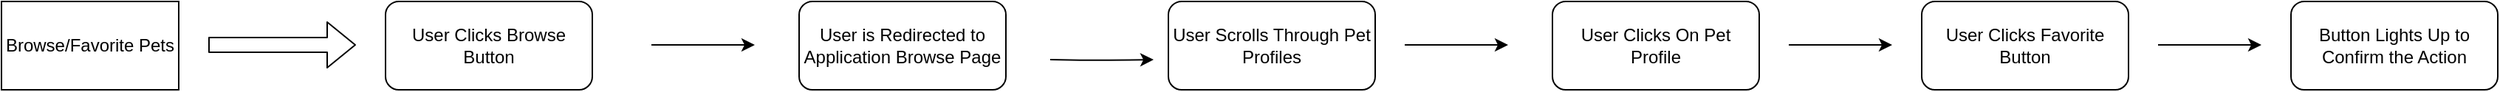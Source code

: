 <mxfile>
    <diagram id="n4RFl2rhHIJhc5q_QsxD" name="Page-1">
        <mxGraphModel dx="1314" dy="737" grid="1" gridSize="10" guides="1" tooltips="1" connect="1" arrows="1" fold="1" page="1" pageScale="1" pageWidth="850" pageHeight="1100" math="0" shadow="0">
            <root>
                <mxCell id="0"/>
                <mxCell id="1" parent="0"/>
                <mxCell id="2" value="Browse/Favorite Pets" style="rounded=0;whiteSpace=wrap;html=1;" vertex="1" parent="1">
                    <mxGeometry x="40" y="320" width="120" height="60" as="geometry"/>
                </mxCell>
                <mxCell id="4" value="" style="shape=flexArrow;endArrow=classic;html=1;" edge="1" parent="1">
                    <mxGeometry width="50" height="50" relative="1" as="geometry">
                        <mxPoint x="180" y="349.5" as="sourcePoint"/>
                        <mxPoint x="280" y="349.5" as="targetPoint"/>
                    </mxGeometry>
                </mxCell>
                <mxCell id="6" value="User Clicks Browse Button" style="rounded=1;whiteSpace=wrap;html=1;" vertex="1" parent="1">
                    <mxGeometry x="300" y="320" width="140" height="60" as="geometry"/>
                </mxCell>
                <mxCell id="8" value="" style="endArrow=classic;html=1;" edge="1" parent="1">
                    <mxGeometry width="50" height="50" relative="1" as="geometry">
                        <mxPoint x="480" y="349.5" as="sourcePoint"/>
                        <mxPoint x="550" y="349.5" as="targetPoint"/>
                    </mxGeometry>
                </mxCell>
                <mxCell id="9" value="User is Redirected to Application Browse Page" style="rounded=1;whiteSpace=wrap;html=1;" vertex="1" parent="1">
                    <mxGeometry x="580" y="320" width="140" height="60" as="geometry"/>
                </mxCell>
                <mxCell id="10" value="User Scrolls Through Pet Profiles" style="rounded=1;whiteSpace=wrap;html=1;" vertex="1" parent="1">
                    <mxGeometry x="830" y="320" width="140" height="60" as="geometry"/>
                </mxCell>
                <mxCell id="12" value="" style="endArrow=classic;html=1;" edge="1" parent="1">
                    <mxGeometry width="50" height="50" relative="1" as="geometry">
                        <mxPoint x="990" y="349.5" as="sourcePoint"/>
                        <mxPoint x="1060" y="349.5" as="targetPoint"/>
                    </mxGeometry>
                </mxCell>
                <mxCell id="13" value="User Clicks On Pet Profile" style="rounded=1;whiteSpace=wrap;html=1;" vertex="1" parent="1">
                    <mxGeometry x="1090" y="320" width="140" height="60" as="geometry"/>
                </mxCell>
                <mxCell id="14" value="" style="endArrow=classic;html=1;" edge="1" parent="1">
                    <mxGeometry width="50" height="50" relative="1" as="geometry">
                        <mxPoint x="1250" y="349.5" as="sourcePoint"/>
                        <mxPoint x="1320" y="349.5" as="targetPoint"/>
                    </mxGeometry>
                </mxCell>
                <mxCell id="15" value="" style="endArrow=classic;html=1;" edge="1" parent="1">
                    <mxGeometry width="50" height="50" relative="1" as="geometry">
                        <mxPoint x="1500" y="349.5" as="sourcePoint"/>
                        <mxPoint x="1570" y="349.5" as="targetPoint"/>
                    </mxGeometry>
                </mxCell>
                <mxCell id="16" value="User Clicks Favorite Button" style="rounded=1;whiteSpace=wrap;html=1;" vertex="1" parent="1">
                    <mxGeometry x="1340" y="320" width="140" height="60" as="geometry"/>
                </mxCell>
                <mxCell id="17" value="Button Lights Up to Confirm the Action" style="rounded=1;whiteSpace=wrap;html=1;" vertex="1" parent="1">
                    <mxGeometry x="1590" y="320" width="140" height="60" as="geometry"/>
                </mxCell>
                <mxCell id="20" value="" style="endArrow=classic;html=1;" edge="1" parent="1">
                    <mxGeometry width="50" height="50" relative="1" as="geometry">
                        <mxPoint x="750" y="359.5" as="sourcePoint"/>
                        <mxPoint x="820" y="359.5" as="targetPoint"/>
                        <Array as="points">
                            <mxPoint x="780" y="360"/>
                        </Array>
                    </mxGeometry>
                </mxCell>
            </root>
        </mxGraphModel>
    </diagram>
</mxfile>
